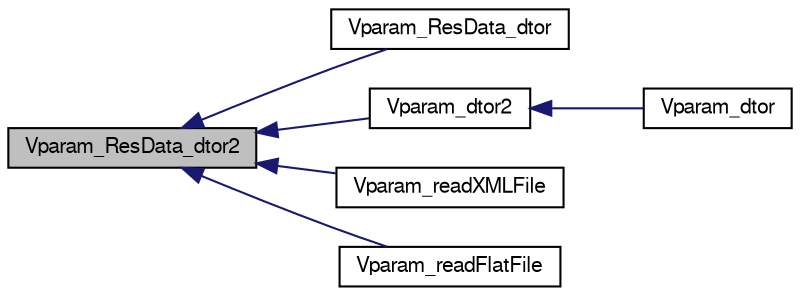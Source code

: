 digraph "Vparam_ResData_dtor2"
{
  edge [fontname="FreeSans",fontsize="10",labelfontname="FreeSans",labelfontsize="10"];
  node [fontname="FreeSans",fontsize="10",shape=record];
  rankdir="LR";
  Node1 [label="Vparam_ResData_dtor2",height=0.2,width=0.4,color="black", fillcolor="grey75", style="filled" fontcolor="black"];
  Node1 -> Node2 [dir="back",color="midnightblue",fontsize="10",style="solid",fontname="FreeSans"];
  Node2 [label="Vparam_ResData_dtor",height=0.2,width=0.4,color="black", fillcolor="white", style="filled",URL="$group___vparam.html#ga183931b020c4fc60884439ae5012e010",tooltip="Destroy object."];
  Node1 -> Node3 [dir="back",color="midnightblue",fontsize="10",style="solid",fontname="FreeSans"];
  Node3 [label="Vparam_dtor2",height=0.2,width=0.4,color="black", fillcolor="white", style="filled",URL="$group___vparam.html#ga4790ef16fada6d6170675b73efea72eb",tooltip="FORTRAN stub to destroy object."];
  Node3 -> Node4 [dir="back",color="midnightblue",fontsize="10",style="solid",fontname="FreeSans"];
  Node4 [label="Vparam_dtor",height=0.2,width=0.4,color="black", fillcolor="white", style="filled",URL="$group___vparam.html#gab527b451690bafa8ddae4673194b82a7",tooltip="Destroy object."];
  Node1 -> Node5 [dir="back",color="midnightblue",fontsize="10",style="solid",fontname="FreeSans"];
  Node5 [label="Vparam_readXMLFile",height=0.2,width=0.4,color="black", fillcolor="white", style="filled",URL="$group___vparam.html#gaf9d820136a649147ff362ef78d40b16f",tooltip="Read an XML format parameter database."];
  Node1 -> Node6 [dir="back",color="midnightblue",fontsize="10",style="solid",fontname="FreeSans"];
  Node6 [label="Vparam_readFlatFile",height=0.2,width=0.4,color="black", fillcolor="white", style="filled",URL="$group___vparam.html#ga61d8ecdb1e58e573392dcc90d3e43bc7",tooltip="Read a flat-file format parameter database."];
}
